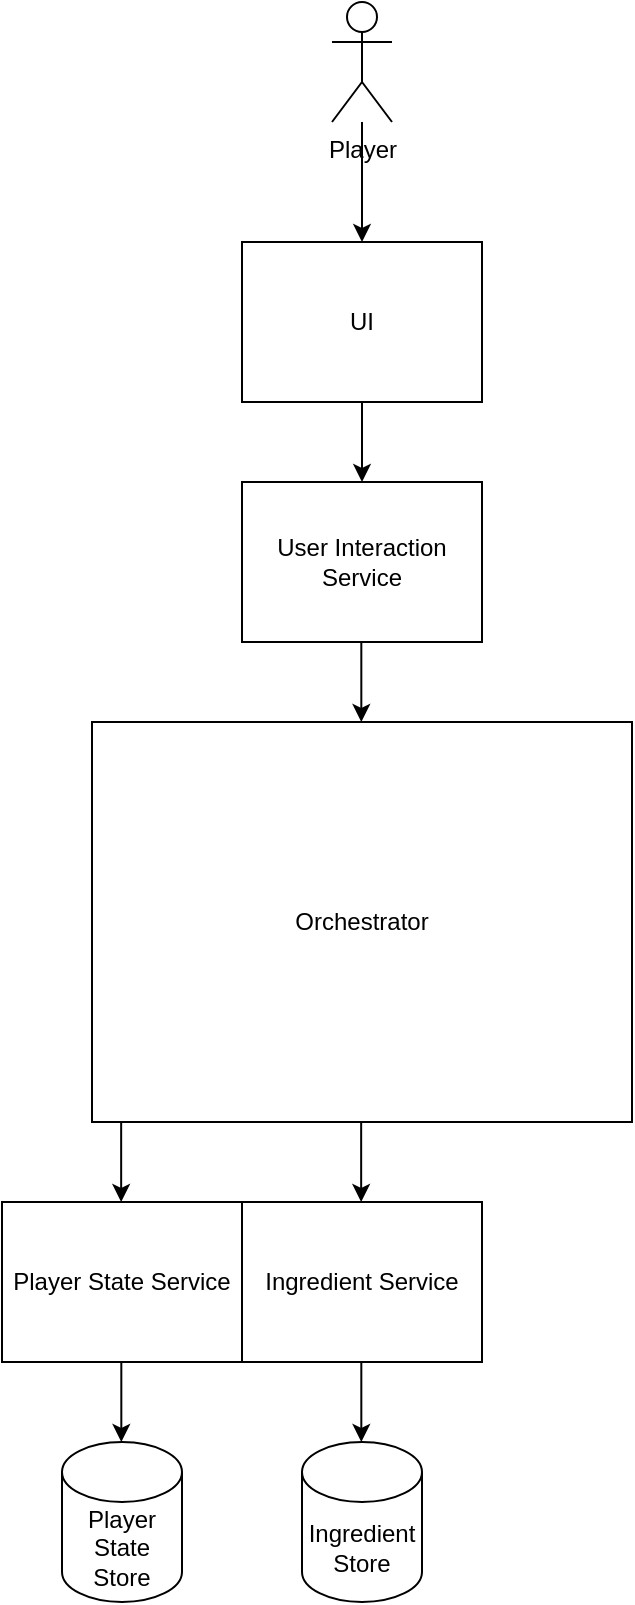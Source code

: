 <mxfile>
    <diagram id="R84qVZr55QfG3VTYeN6g" name="Page-1">
        <mxGraphModel dx="891" dy="629" grid="1" gridSize="10" guides="1" tooltips="1" connect="1" arrows="1" fold="1" page="1" pageScale="1" pageWidth="850" pageHeight="1100" math="0" shadow="0">
            <root>
                <mxCell id="0"/>
                <mxCell id="1" parent="0"/>
                <mxCell id="3" value="User Interaction Service" style="whiteSpace=wrap;html=1;" parent="1" vertex="1">
                    <mxGeometry x="360" y="240" width="120" height="80" as="geometry"/>
                </mxCell>
                <mxCell id="4" value="UI" style="whiteSpace=wrap;html=1;" parent="1" vertex="1">
                    <mxGeometry x="360" y="120" width="120" height="80" as="geometry"/>
                </mxCell>
                <mxCell id="7" value="" style="edgeStyle=none;html=1;" parent="1" source="6" target="4" edge="1">
                    <mxGeometry relative="1" as="geometry"/>
                </mxCell>
                <mxCell id="6" value="Player" style="shape=umlActor;verticalLabelPosition=bottom;verticalAlign=top;html=1;outlineConnect=0;" parent="1" vertex="1">
                    <mxGeometry x="405" width="30" height="60" as="geometry"/>
                </mxCell>
                <mxCell id="8" value="" style="endArrow=classic;html=1;exitX=0.5;exitY=1;exitDx=0;exitDy=0;entryX=0.5;entryY=0;entryDx=0;entryDy=0;" parent="1" source="4" target="3" edge="1">
                    <mxGeometry width="50" height="50" relative="1" as="geometry">
                        <mxPoint x="440" y="350" as="sourcePoint"/>
                        <mxPoint x="490" y="300" as="targetPoint"/>
                    </mxGeometry>
                </mxCell>
                <mxCell id="11" value="Player State Store" style="shape=cylinder3;whiteSpace=wrap;html=1;boundedLbl=1;backgroundOutline=1;size=15;" vertex="1" parent="1">
                    <mxGeometry x="270" y="720" width="60" height="80" as="geometry"/>
                </mxCell>
                <mxCell id="12" value="Orchestrator" style="whiteSpace=wrap;html=1;" vertex="1" parent="1">
                    <mxGeometry x="285" y="360" width="270" height="200" as="geometry"/>
                </mxCell>
                <mxCell id="13" value="" style="endArrow=classic;html=1;exitX=0.5;exitY=1;exitDx=0;exitDy=0;entryX=0.5;entryY=0;entryDx=0;entryDy=0;" edge="1" parent="1">
                    <mxGeometry width="50" height="50" relative="1" as="geometry">
                        <mxPoint x="419.66" y="320" as="sourcePoint"/>
                        <mxPoint x="419.66" y="360" as="targetPoint"/>
                    </mxGeometry>
                </mxCell>
                <mxCell id="14" value="Player State Service" style="whiteSpace=wrap;html=1;" vertex="1" parent="1">
                    <mxGeometry x="240" y="600" width="120" height="80" as="geometry"/>
                </mxCell>
                <mxCell id="15" value="" style="endArrow=classic;html=1;exitX=0.5;exitY=1;exitDx=0;exitDy=0;entryX=0.5;entryY=0;entryDx=0;entryDy=0;" edge="1" parent="1">
                    <mxGeometry width="50" height="50" relative="1" as="geometry">
                        <mxPoint x="299.66" y="680" as="sourcePoint"/>
                        <mxPoint x="299.66" y="720" as="targetPoint"/>
                    </mxGeometry>
                </mxCell>
                <mxCell id="16" value="" style="endArrow=classic;html=1;exitX=0.5;exitY=1;exitDx=0;exitDy=0;entryX=0.5;entryY=0;entryDx=0;entryDy=0;" edge="1" parent="1">
                    <mxGeometry width="50" height="50" relative="1" as="geometry">
                        <mxPoint x="299.58" y="560" as="sourcePoint"/>
                        <mxPoint x="299.58" y="600" as="targetPoint"/>
                    </mxGeometry>
                </mxCell>
                <mxCell id="20" value="Ingredient Store" style="shape=cylinder3;whiteSpace=wrap;html=1;boundedLbl=1;backgroundOutline=1;size=15;" vertex="1" parent="1">
                    <mxGeometry x="390" y="720" width="60" height="80" as="geometry"/>
                </mxCell>
                <mxCell id="21" value="Ingredient Service" style="whiteSpace=wrap;html=1;" vertex="1" parent="1">
                    <mxGeometry x="360" y="600" width="120" height="80" as="geometry"/>
                </mxCell>
                <mxCell id="22" value="" style="endArrow=classic;html=1;exitX=0.5;exitY=1;exitDx=0;exitDy=0;entryX=0.5;entryY=0;entryDx=0;entryDy=0;" edge="1" parent="1">
                    <mxGeometry width="50" height="50" relative="1" as="geometry">
                        <mxPoint x="419.66" y="680" as="sourcePoint"/>
                        <mxPoint x="419.66" y="720" as="targetPoint"/>
                    </mxGeometry>
                </mxCell>
                <mxCell id="23" value="" style="endArrow=classic;html=1;exitX=0.5;exitY=1;exitDx=0;exitDy=0;entryX=0.5;entryY=0;entryDx=0;entryDy=0;" edge="1" parent="1">
                    <mxGeometry width="50" height="50" relative="1" as="geometry">
                        <mxPoint x="419.58" y="560" as="sourcePoint"/>
                        <mxPoint x="419.58" y="600" as="targetPoint"/>
                    </mxGeometry>
                </mxCell>
            </root>
        </mxGraphModel>
    </diagram>
</mxfile>
